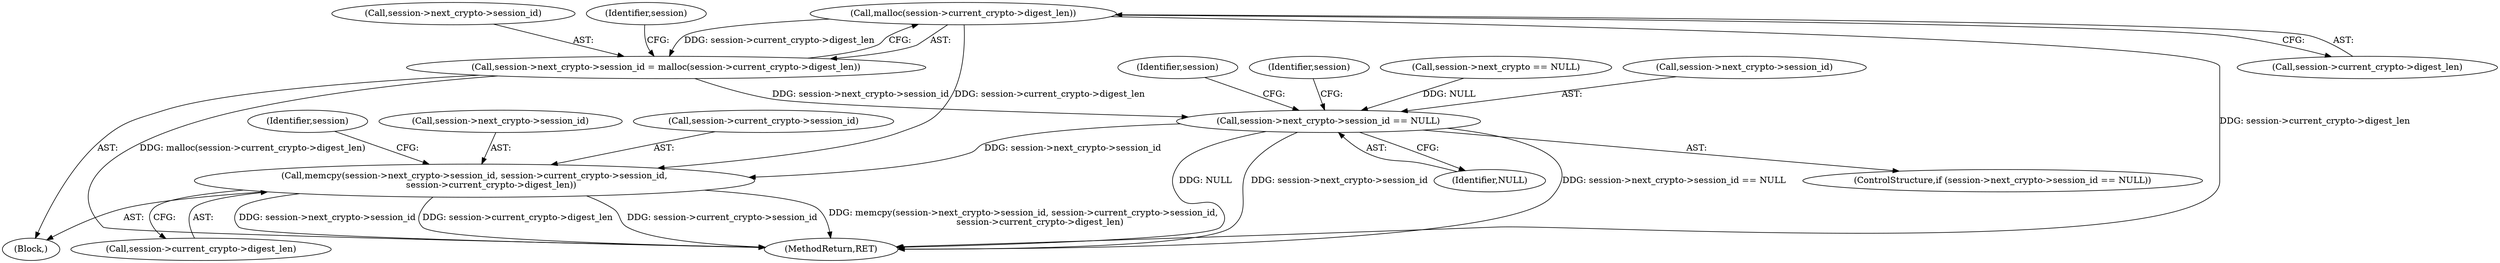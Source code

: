 digraph "0_libssh_94f6955fbaee6fda9385a23e505497efe21f5b4f_0@API" {
"1000340" [label="(Call,malloc(session->current_crypto->digest_len))"];
"1000334" [label="(Call,session->next_crypto->session_id = malloc(session->current_crypto->digest_len))"];
"1000347" [label="(Call,session->next_crypto->session_id == NULL)"];
"1000358" [label="(Call,memcpy(session->next_crypto->session_id, session->current_crypto->session_id,\n            session->current_crypto->digest_len))"];
"1000340" [label="(Call,malloc(session->current_crypto->digest_len))"];
"1000341" [label="(Call,session->current_crypto->digest_len)"];
"1000356" [label="(Identifier,session)"];
"1000376" [label="(Identifier,session)"];
"1000346" [label="(ControlStructure,if (session->next_crypto->session_id == NULL))"];
"1000157" [label="(Block,)"];
"1000347" [label="(Call,session->next_crypto->session_id == NULL)"];
"1000391" [label="(MethodReturn,RET)"];
"1000353" [label="(Identifier,NULL)"];
"1000369" [label="(Call,session->current_crypto->digest_len)"];
"1000335" [label="(Call,session->next_crypto->session_id)"];
"1000359" [label="(Call,session->next_crypto->session_id)"];
"1000361" [label="(Identifier,session)"];
"1000358" [label="(Call,memcpy(session->next_crypto->session_id, session->current_crypto->session_id,\n            session->current_crypto->digest_len))"];
"1000350" [label="(Identifier,session)"];
"1000364" [label="(Call,session->current_crypto->session_id)"];
"1000334" [label="(Call,session->next_crypto->session_id = malloc(session->current_crypto->digest_len))"];
"1000325" [label="(Call,session->next_crypto == NULL)"];
"1000348" [label="(Call,session->next_crypto->session_id)"];
"1000340" -> "1000334"  [label="AST: "];
"1000340" -> "1000341"  [label="CFG: "];
"1000341" -> "1000340"  [label="AST: "];
"1000334" -> "1000340"  [label="CFG: "];
"1000340" -> "1000391"  [label="DDG: session->current_crypto->digest_len"];
"1000340" -> "1000334"  [label="DDG: session->current_crypto->digest_len"];
"1000340" -> "1000358"  [label="DDG: session->current_crypto->digest_len"];
"1000334" -> "1000157"  [label="AST: "];
"1000335" -> "1000334"  [label="AST: "];
"1000350" -> "1000334"  [label="CFG: "];
"1000334" -> "1000391"  [label="DDG: malloc(session->current_crypto->digest_len)"];
"1000334" -> "1000347"  [label="DDG: session->next_crypto->session_id"];
"1000347" -> "1000346"  [label="AST: "];
"1000347" -> "1000353"  [label="CFG: "];
"1000348" -> "1000347"  [label="AST: "];
"1000353" -> "1000347"  [label="AST: "];
"1000356" -> "1000347"  [label="CFG: "];
"1000361" -> "1000347"  [label="CFG: "];
"1000347" -> "1000391"  [label="DDG: NULL"];
"1000347" -> "1000391"  [label="DDG: session->next_crypto->session_id"];
"1000347" -> "1000391"  [label="DDG: session->next_crypto->session_id == NULL"];
"1000325" -> "1000347"  [label="DDG: NULL"];
"1000347" -> "1000358"  [label="DDG: session->next_crypto->session_id"];
"1000358" -> "1000157"  [label="AST: "];
"1000358" -> "1000369"  [label="CFG: "];
"1000359" -> "1000358"  [label="AST: "];
"1000364" -> "1000358"  [label="AST: "];
"1000369" -> "1000358"  [label="AST: "];
"1000376" -> "1000358"  [label="CFG: "];
"1000358" -> "1000391"  [label="DDG: session->current_crypto->digest_len"];
"1000358" -> "1000391"  [label="DDG: session->current_crypto->session_id"];
"1000358" -> "1000391"  [label="DDG: memcpy(session->next_crypto->session_id, session->current_crypto->session_id,\n            session->current_crypto->digest_len)"];
"1000358" -> "1000391"  [label="DDG: session->next_crypto->session_id"];
}
